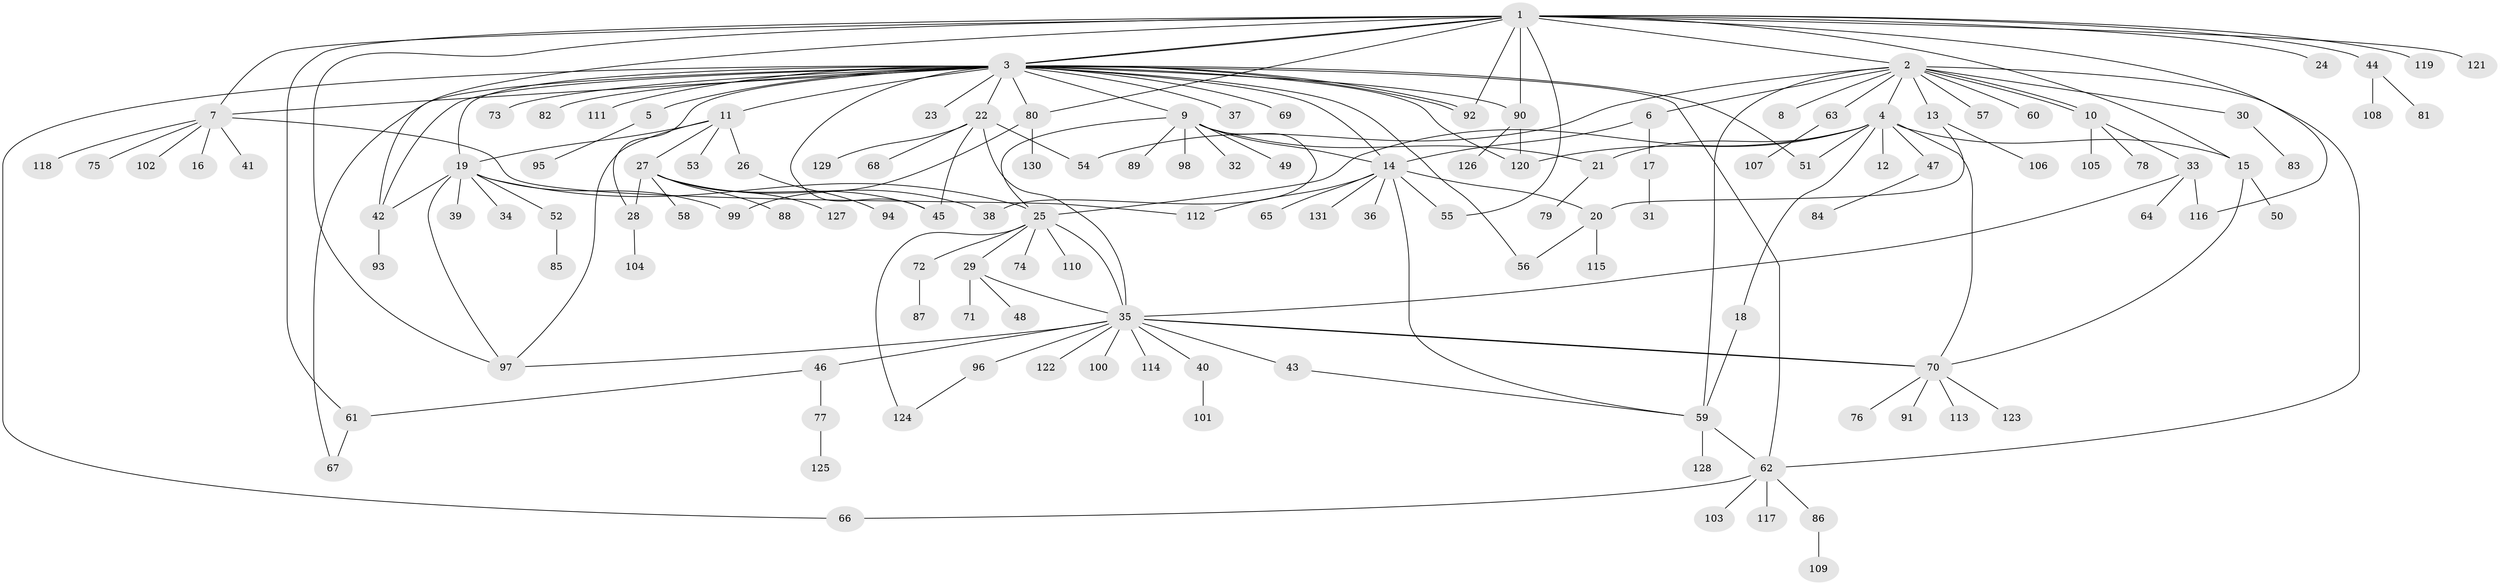 // Generated by graph-tools (version 1.1) at 2025/35/03/09/25 02:35:28]
// undirected, 131 vertices, 178 edges
graph export_dot {
graph [start="1"]
  node [color=gray90,style=filled];
  1;
  2;
  3;
  4;
  5;
  6;
  7;
  8;
  9;
  10;
  11;
  12;
  13;
  14;
  15;
  16;
  17;
  18;
  19;
  20;
  21;
  22;
  23;
  24;
  25;
  26;
  27;
  28;
  29;
  30;
  31;
  32;
  33;
  34;
  35;
  36;
  37;
  38;
  39;
  40;
  41;
  42;
  43;
  44;
  45;
  46;
  47;
  48;
  49;
  50;
  51;
  52;
  53;
  54;
  55;
  56;
  57;
  58;
  59;
  60;
  61;
  62;
  63;
  64;
  65;
  66;
  67;
  68;
  69;
  70;
  71;
  72;
  73;
  74;
  75;
  76;
  77;
  78;
  79;
  80;
  81;
  82;
  83;
  84;
  85;
  86;
  87;
  88;
  89;
  90;
  91;
  92;
  93;
  94;
  95;
  96;
  97;
  98;
  99;
  100;
  101;
  102;
  103;
  104;
  105;
  106;
  107;
  108;
  109;
  110;
  111;
  112;
  113;
  114;
  115;
  116;
  117;
  118;
  119;
  120;
  121;
  122;
  123;
  124;
  125;
  126;
  127;
  128;
  129;
  130;
  131;
  1 -- 2;
  1 -- 3;
  1 -- 3;
  1 -- 7;
  1 -- 15;
  1 -- 24;
  1 -- 42;
  1 -- 44;
  1 -- 55;
  1 -- 61;
  1 -- 80;
  1 -- 90;
  1 -- 92;
  1 -- 97;
  1 -- 116;
  1 -- 119;
  1 -- 121;
  2 -- 4;
  2 -- 6;
  2 -- 8;
  2 -- 10;
  2 -- 10;
  2 -- 13;
  2 -- 30;
  2 -- 54;
  2 -- 57;
  2 -- 59;
  2 -- 60;
  2 -- 62;
  2 -- 63;
  3 -- 5;
  3 -- 7;
  3 -- 9;
  3 -- 11;
  3 -- 14;
  3 -- 19;
  3 -- 22;
  3 -- 23;
  3 -- 28;
  3 -- 37;
  3 -- 42;
  3 -- 45;
  3 -- 51;
  3 -- 56;
  3 -- 62;
  3 -- 66;
  3 -- 67;
  3 -- 69;
  3 -- 73;
  3 -- 80;
  3 -- 82;
  3 -- 90;
  3 -- 92;
  3 -- 92;
  3 -- 111;
  3 -- 120;
  4 -- 12;
  4 -- 15;
  4 -- 18;
  4 -- 21;
  4 -- 25;
  4 -- 47;
  4 -- 51;
  4 -- 70;
  4 -- 120;
  5 -- 95;
  6 -- 14;
  6 -- 17;
  7 -- 16;
  7 -- 41;
  7 -- 75;
  7 -- 102;
  7 -- 112;
  7 -- 118;
  9 -- 14;
  9 -- 21;
  9 -- 25;
  9 -- 32;
  9 -- 38;
  9 -- 49;
  9 -- 89;
  9 -- 98;
  10 -- 33;
  10 -- 78;
  10 -- 105;
  11 -- 19;
  11 -- 26;
  11 -- 27;
  11 -- 53;
  11 -- 97;
  13 -- 20;
  13 -- 106;
  14 -- 20;
  14 -- 36;
  14 -- 55;
  14 -- 59;
  14 -- 65;
  14 -- 112;
  14 -- 131;
  15 -- 50;
  15 -- 70;
  17 -- 31;
  18 -- 59;
  19 -- 25;
  19 -- 34;
  19 -- 39;
  19 -- 42;
  19 -- 52;
  19 -- 97;
  19 -- 99;
  20 -- 56;
  20 -- 115;
  21 -- 79;
  22 -- 35;
  22 -- 45;
  22 -- 54;
  22 -- 68;
  22 -- 129;
  25 -- 29;
  25 -- 35;
  25 -- 72;
  25 -- 74;
  25 -- 110;
  25 -- 124;
  26 -- 94;
  27 -- 28;
  27 -- 38;
  27 -- 45;
  27 -- 58;
  27 -- 88;
  27 -- 127;
  28 -- 104;
  29 -- 35;
  29 -- 48;
  29 -- 71;
  30 -- 83;
  33 -- 35;
  33 -- 64;
  33 -- 116;
  35 -- 40;
  35 -- 43;
  35 -- 46;
  35 -- 70;
  35 -- 70;
  35 -- 96;
  35 -- 97;
  35 -- 100;
  35 -- 114;
  35 -- 122;
  40 -- 101;
  42 -- 93;
  43 -- 59;
  44 -- 81;
  44 -- 108;
  46 -- 61;
  46 -- 77;
  47 -- 84;
  52 -- 85;
  59 -- 62;
  59 -- 128;
  61 -- 67;
  62 -- 66;
  62 -- 86;
  62 -- 103;
  62 -- 117;
  63 -- 107;
  70 -- 76;
  70 -- 91;
  70 -- 113;
  70 -- 123;
  72 -- 87;
  77 -- 125;
  80 -- 99;
  80 -- 130;
  86 -- 109;
  90 -- 120;
  90 -- 126;
  96 -- 124;
}
